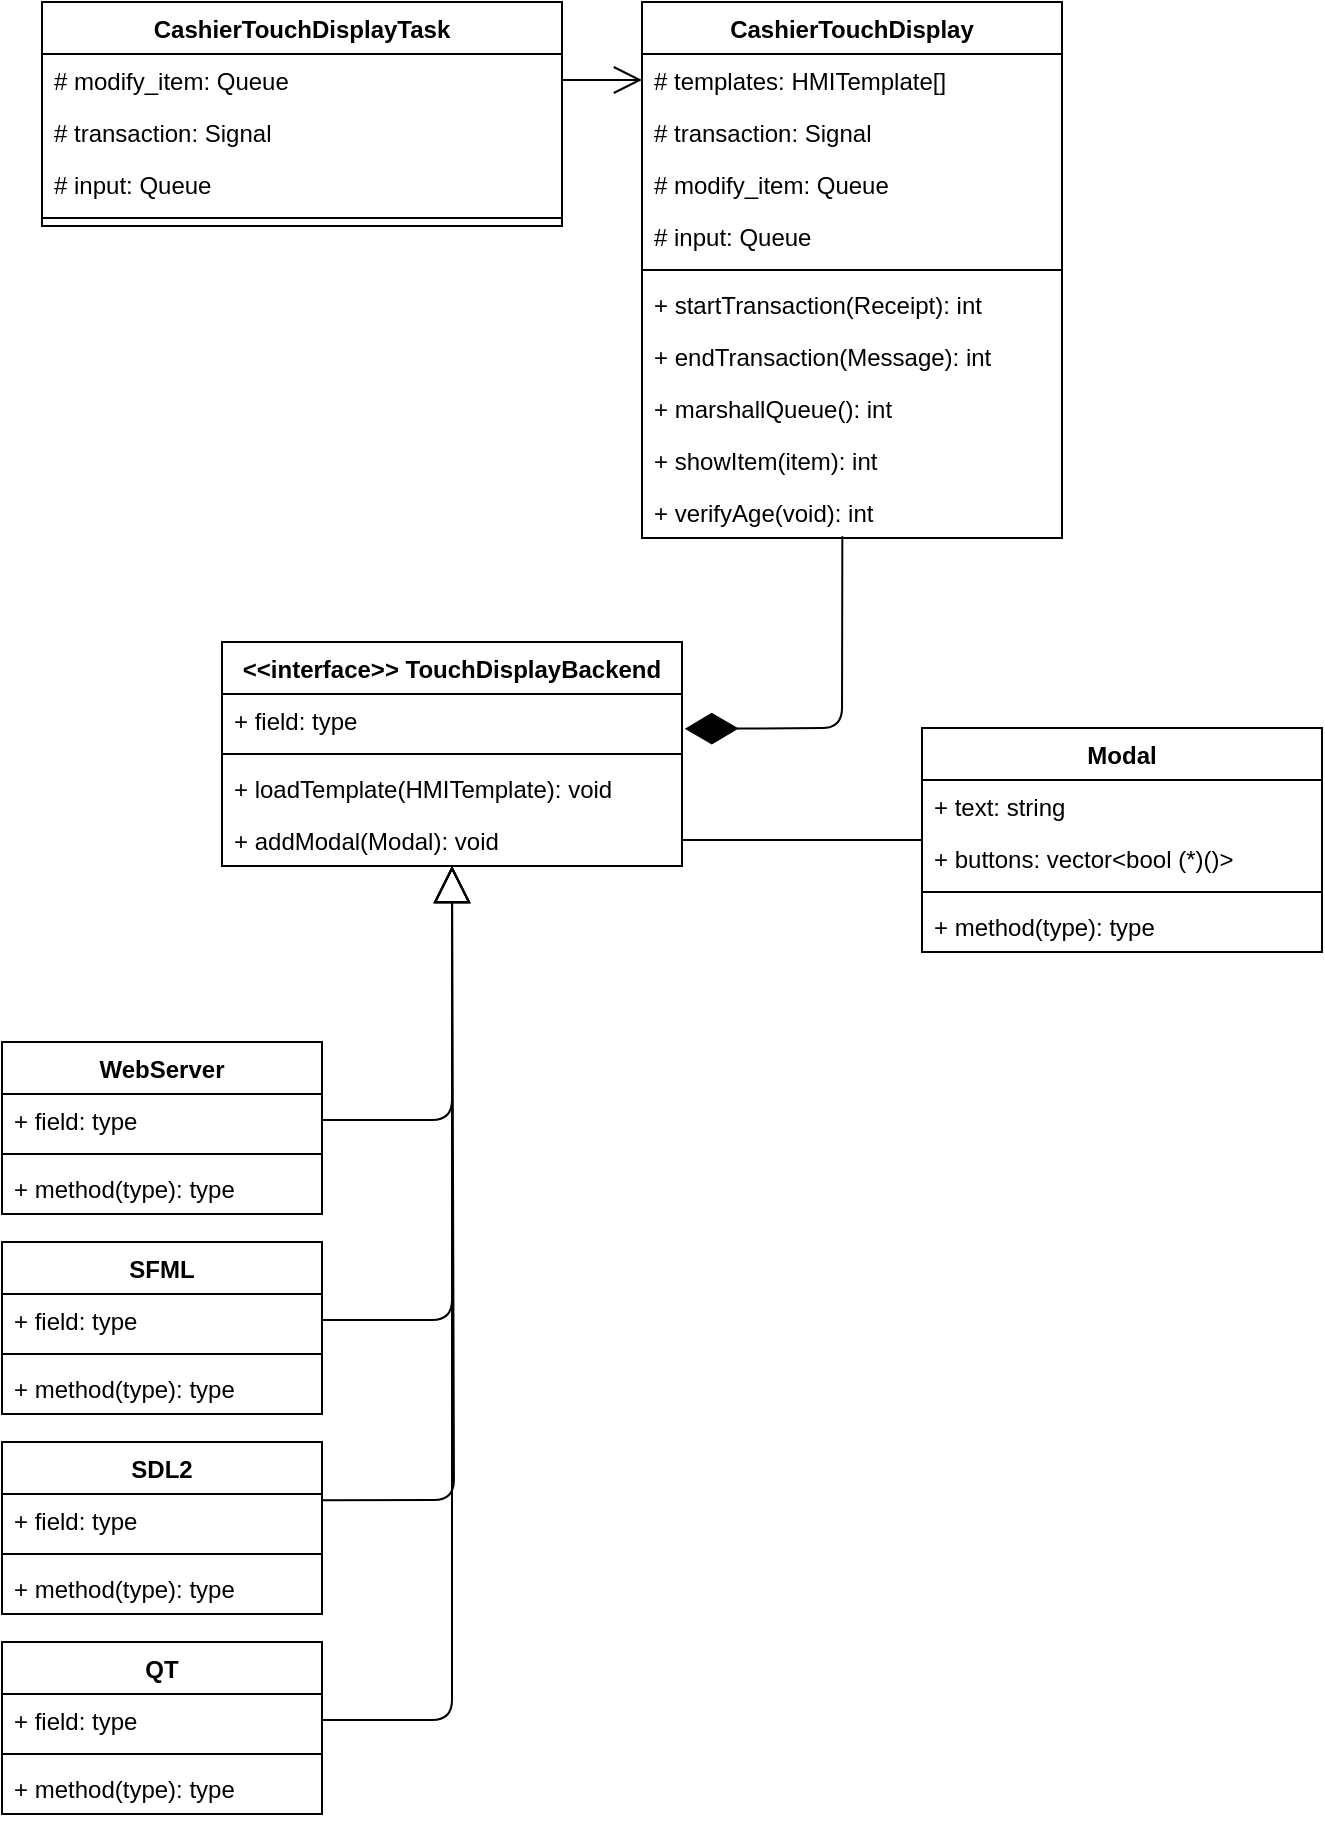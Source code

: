 <mxfile version="13.7.9" type="device"><diagram id="EebzAopcoUJi2itTid_p" name="Page-1"><mxGraphModel dx="813" dy="503" grid="1" gridSize="10" guides="1" tooltips="1" connect="1" arrows="1" fold="1" page="1" pageScale="1" pageWidth="850" pageHeight="1100" math="0" shadow="0"><root><mxCell id="0"/><mxCell id="1" parent="0"/><mxCell id="Y0An3jlqysg56Uzm1vk1-41" value="" style="endArrow=block;endSize=16;endFill=0;html=1;fontStyle=1" parent="1" source="Y0An3jlqysg56Uzm1vk1-22" target="Y0An3jlqysg56Uzm1vk1-15" edge="1"><mxGeometry x="0.125" y="-50" width="160" relative="1" as="geometry"><mxPoint x="240" y="660" as="sourcePoint"/><mxPoint x="290" y="560" as="targetPoint"/><Array as="points"><mxPoint x="305" y="649"/></Array><mxPoint as="offset"/></mxGeometry></mxCell><mxCell id="Y0An3jlqysg56Uzm1vk1-55" value="" style="endArrow=diamondThin;endFill=1;endSize=24;html=1;strokeColor=#000000;exitX=0.477;exitY=0.967;exitDx=0;exitDy=0;exitPerimeter=0;entryX=1.006;entryY=0.67;entryDx=0;entryDy=0;entryPerimeter=0;" parent="1" source="Y0An3jlqysg56Uzm1vk1-62" target="Y0An3jlqysg56Uzm1vk1-13" edge="1"><mxGeometry width="160" relative="1" as="geometry"><mxPoint x="440" y="372.71" as="sourcePoint"/><mxPoint x="530" y="420" as="targetPoint"/><Array as="points"><mxPoint x="500" y="453"/></Array></mxGeometry></mxCell><mxCell id="Y0An3jlqysg56Uzm1vk1-54" value="" style="endArrow=open;endFill=1;endSize=12;html=1;strokeColor=#000000;exitX=1;exitY=0.5;exitDx=0;exitDy=0;" parent="1" source="Y0An3jlqysg56Uzm1vk1-17" target="Y0An3jlqysg56Uzm1vk1-49" edge="1"><mxGeometry width="160" relative="1" as="geometry"><mxPoint x="290" y="129" as="sourcePoint"/><mxPoint x="480" y="250" as="targetPoint"/></mxGeometry></mxCell><mxCell id="Y0An3jlqysg56Uzm1vk1-67" value="" style="endArrow=block;endSize=16;endFill=0;html=1;" parent="1" source="Y0An3jlqysg56Uzm1vk1-26" target="Y0An3jlqysg56Uzm1vk1-15" edge="1"><mxGeometry x="0.125" y="-50" width="160" relative="1" as="geometry"><mxPoint x="260" y="762.77" as="sourcePoint"/><mxPoint x="320.4" y="610.004" as="targetPoint"/><Array as="points"><mxPoint x="305" y="749"/></Array><mxPoint as="offset"/></mxGeometry></mxCell><mxCell id="Y0An3jlqysg56Uzm1vk1-68" value="" style="endArrow=block;endSize=16;endFill=0;html=1;exitX=0.999;exitY=0.121;exitDx=0;exitDy=0;exitPerimeter=0;" parent="1" source="Y0An3jlqysg56Uzm1vk1-30" target="Y0An3jlqysg56Uzm1vk1-15" edge="1"><mxGeometry x="0.125" y="-50" width="160" relative="1" as="geometry"><mxPoint x="250" y="766.017" as="sourcePoint"/><mxPoint x="315.558" y="506" as="targetPoint"/><Array as="points"><mxPoint x="306" y="839"/></Array><mxPoint as="offset"/></mxGeometry></mxCell><mxCell id="Y0An3jlqysg56Uzm1vk1-69" value="" style="endArrow=block;endSize=16;endFill=0;html=1;exitX=1;exitY=0.5;exitDx=0;exitDy=0;" parent="1" source="Y0An3jlqysg56Uzm1vk1-34" target="Y0An3jlqysg56Uzm1vk1-15" edge="1"><mxGeometry x="0.125" y="-50" width="160" relative="1" as="geometry"><mxPoint x="260" y="776.017" as="sourcePoint"/><mxPoint x="325.558" y="516" as="targetPoint"/><Array as="points"><mxPoint x="305" y="949"/></Array><mxPoint as="offset"/></mxGeometry></mxCell><mxCell id="Y0An3jlqysg56Uzm1vk1-75" style="edgeStyle=orthogonalEdgeStyle;rounded=0;orthogonalLoop=1;jettySize=auto;html=1;entryX=1;entryY=0.5;entryDx=0;entryDy=0;endArrow=none;endFill=0;strokeColor=#000000;" parent="1" source="Y0An3jlqysg56Uzm1vk1-70" target="Y0An3jlqysg56Uzm1vk1-15" edge="1"><mxGeometry relative="1" as="geometry"/></mxCell><mxCell id="Y0An3jlqysg56Uzm1vk1-21" value="WebServer" style="swimlane;fontStyle=1;align=center;verticalAlign=top;childLayout=stackLayout;horizontal=1;startSize=26;horizontalStack=0;resizeParent=1;resizeParentMax=0;resizeLast=0;collapsible=1;marginBottom=0;strokeColor=#000000;" parent="1" vertex="1"><mxGeometry x="80" y="610" width="160" height="86" as="geometry"/></mxCell><mxCell id="Y0An3jlqysg56Uzm1vk1-22" value="+ field: type" style="text;strokeColor=none;fillColor=none;align=left;verticalAlign=top;spacingLeft=4;spacingRight=4;overflow=hidden;rotatable=0;points=[[0,0.5],[1,0.5]];portConstraint=eastwest;" parent="Y0An3jlqysg56Uzm1vk1-21" vertex="1"><mxGeometry y="26" width="160" height="26" as="geometry"/></mxCell><mxCell id="Y0An3jlqysg56Uzm1vk1-23" value="" style="line;strokeWidth=1;fillColor=none;align=left;verticalAlign=middle;spacingTop=-1;spacingLeft=3;spacingRight=3;rotatable=0;labelPosition=right;points=[];portConstraint=eastwest;" parent="Y0An3jlqysg56Uzm1vk1-21" vertex="1"><mxGeometry y="52" width="160" height="8" as="geometry"/></mxCell><mxCell id="Y0An3jlqysg56Uzm1vk1-24" value="+ method(type): type" style="text;strokeColor=none;fillColor=none;align=left;verticalAlign=top;spacingLeft=4;spacingRight=4;overflow=hidden;rotatable=0;points=[[0,0.5],[1,0.5]];portConstraint=eastwest;" parent="Y0An3jlqysg56Uzm1vk1-21" vertex="1"><mxGeometry y="60" width="160" height="26" as="geometry"/></mxCell><mxCell id="Y0An3jlqysg56Uzm1vk1-25" value="SFML" style="swimlane;fontStyle=1;align=center;verticalAlign=top;childLayout=stackLayout;horizontal=1;startSize=26;horizontalStack=0;resizeParent=1;resizeParentMax=0;resizeLast=0;collapsible=1;marginBottom=0;strokeColor=#000000;" parent="1" vertex="1"><mxGeometry x="80" y="710" width="160" height="86" as="geometry"/></mxCell><mxCell id="Y0An3jlqysg56Uzm1vk1-26" value="+ field: type" style="text;strokeColor=none;fillColor=none;align=left;verticalAlign=top;spacingLeft=4;spacingRight=4;overflow=hidden;rotatable=0;points=[[0,0.5],[1,0.5]];portConstraint=eastwest;" parent="Y0An3jlqysg56Uzm1vk1-25" vertex="1"><mxGeometry y="26" width="160" height="26" as="geometry"/></mxCell><mxCell id="Y0An3jlqysg56Uzm1vk1-27" value="" style="line;strokeWidth=1;fillColor=none;align=left;verticalAlign=middle;spacingTop=-1;spacingLeft=3;spacingRight=3;rotatable=0;labelPosition=right;points=[];portConstraint=eastwest;" parent="Y0An3jlqysg56Uzm1vk1-25" vertex="1"><mxGeometry y="52" width="160" height="8" as="geometry"/></mxCell><mxCell id="Y0An3jlqysg56Uzm1vk1-28" value="+ method(type): type" style="text;strokeColor=none;fillColor=none;align=left;verticalAlign=top;spacingLeft=4;spacingRight=4;overflow=hidden;rotatable=0;points=[[0,0.5],[1,0.5]];portConstraint=eastwest;" parent="Y0An3jlqysg56Uzm1vk1-25" vertex="1"><mxGeometry y="60" width="160" height="26" as="geometry"/></mxCell><mxCell id="Y0An3jlqysg56Uzm1vk1-48" value="CashierTouchDisplay" style="swimlane;fontStyle=1;align=center;verticalAlign=top;childLayout=stackLayout;horizontal=1;startSize=26;horizontalStack=0;resizeParent=1;resizeParentMax=0;resizeLast=0;collapsible=1;marginBottom=0;strokeColor=#000000;" parent="1" vertex="1"><mxGeometry x="400" y="90" width="210" height="268" as="geometry"/></mxCell><mxCell id="Y0An3jlqysg56Uzm1vk1-49" value="# templates: HMITemplate[]" style="text;strokeColor=none;fillColor=none;align=left;verticalAlign=top;spacingLeft=4;spacingRight=4;overflow=hidden;rotatable=0;points=[[0,0.5],[1,0.5]];portConstraint=eastwest;" parent="Y0An3jlqysg56Uzm1vk1-48" vertex="1"><mxGeometry y="26" width="210" height="26" as="geometry"/></mxCell><mxCell id="MlYIVtfRMITNdNM9kv18-11" value="# transaction: Signal" style="text;strokeColor=none;fillColor=none;align=left;verticalAlign=top;spacingLeft=4;spacingRight=4;overflow=hidden;rotatable=0;points=[[0,0.5],[1,0.5]];portConstraint=eastwest;" vertex="1" parent="Y0An3jlqysg56Uzm1vk1-48"><mxGeometry y="52" width="210" height="26" as="geometry"/></mxCell><mxCell id="MlYIVtfRMITNdNM9kv18-12" value="# modify_item: Queue" style="text;strokeColor=none;fillColor=none;align=left;verticalAlign=top;spacingLeft=4;spacingRight=4;overflow=hidden;rotatable=0;points=[[0,0.5],[1,0.5]];portConstraint=eastwest;" vertex="1" parent="Y0An3jlqysg56Uzm1vk1-48"><mxGeometry y="78" width="210" height="26" as="geometry"/></mxCell><mxCell id="MlYIVtfRMITNdNM9kv18-19" value="# input: Queue" style="text;strokeColor=none;fillColor=none;align=left;verticalAlign=top;spacingLeft=4;spacingRight=4;overflow=hidden;rotatable=0;points=[[0,0.5],[1,0.5]];portConstraint=eastwest;" vertex="1" parent="Y0An3jlqysg56Uzm1vk1-48"><mxGeometry y="104" width="210" height="26" as="geometry"/></mxCell><mxCell id="Y0An3jlqysg56Uzm1vk1-50" value="" style="line;strokeWidth=1;fillColor=none;align=left;verticalAlign=middle;spacingTop=-1;spacingLeft=3;spacingRight=3;rotatable=0;labelPosition=right;points=[];portConstraint=eastwest;" parent="Y0An3jlqysg56Uzm1vk1-48" vertex="1"><mxGeometry y="130" width="210" height="8" as="geometry"/></mxCell><mxCell id="Y0An3jlqysg56Uzm1vk1-51" value="+ startTransaction(Receipt): int" style="text;strokeColor=none;fillColor=none;align=left;verticalAlign=top;spacingLeft=4;spacingRight=4;overflow=hidden;rotatable=0;points=[[0,0.5],[1,0.5]];portConstraint=eastwest;" parent="Y0An3jlqysg56Uzm1vk1-48" vertex="1"><mxGeometry y="138" width="210" height="26" as="geometry"/></mxCell><mxCell id="MlYIVtfRMITNdNM9kv18-6" value="+ endTransaction(Message): int" style="text;strokeColor=none;fillColor=none;align=left;verticalAlign=top;spacingLeft=4;spacingRight=4;overflow=hidden;rotatable=0;points=[[0,0.5],[1,0.5]];portConstraint=eastwest;" vertex="1" parent="Y0An3jlqysg56Uzm1vk1-48"><mxGeometry y="164" width="210" height="26" as="geometry"/></mxCell><mxCell id="MlYIVtfRMITNdNM9kv18-21" value="+ marshallQueue(): int" style="text;strokeColor=none;fillColor=none;align=left;verticalAlign=top;spacingLeft=4;spacingRight=4;overflow=hidden;rotatable=0;points=[[0,0.5],[1,0.5]];portConstraint=eastwest;" vertex="1" parent="Y0An3jlqysg56Uzm1vk1-48"><mxGeometry y="190" width="210" height="26" as="geometry"/></mxCell><mxCell id="MlYIVtfRMITNdNM9kv18-7" value="+ showItem(item): int" style="text;strokeColor=none;fillColor=none;align=left;verticalAlign=top;spacingLeft=4;spacingRight=4;overflow=hidden;rotatable=0;points=[[0,0.5],[1,0.5]];portConstraint=eastwest;" vertex="1" parent="Y0An3jlqysg56Uzm1vk1-48"><mxGeometry y="216" width="210" height="26" as="geometry"/></mxCell><mxCell id="Y0An3jlqysg56Uzm1vk1-62" value="+ verifyAge(void): int" style="text;strokeColor=none;fillColor=none;align=left;verticalAlign=top;spacingLeft=4;spacingRight=4;overflow=hidden;rotatable=0;points=[[0,0.5],[1,0.5]];portConstraint=eastwest;" parent="Y0An3jlqysg56Uzm1vk1-48" vertex="1"><mxGeometry y="242" width="210" height="26" as="geometry"/></mxCell><mxCell id="Y0An3jlqysg56Uzm1vk1-16" value="CashierTouchDisplayTask" style="swimlane;fontStyle=1;align=center;verticalAlign=top;childLayout=stackLayout;horizontal=1;startSize=26;horizontalStack=0;resizeParent=1;resizeParentMax=0;resizeLast=0;collapsible=1;marginBottom=0;strokeColor=#000000;" parent="1" vertex="1"><mxGeometry x="100" y="90" width="260" height="112" as="geometry"/></mxCell><mxCell id="Y0An3jlqysg56Uzm1vk1-17" value="# modify_item: Queue" style="text;strokeColor=none;fillColor=none;align=left;verticalAlign=top;spacingLeft=4;spacingRight=4;overflow=hidden;rotatable=0;points=[[0,0.5],[1,0.5]];portConstraint=eastwest;" parent="Y0An3jlqysg56Uzm1vk1-16" vertex="1"><mxGeometry y="26" width="260" height="26" as="geometry"/></mxCell><mxCell id="MlYIVtfRMITNdNM9kv18-8" value="# transaction: Signal" style="text;strokeColor=none;fillColor=none;align=left;verticalAlign=top;spacingLeft=4;spacingRight=4;overflow=hidden;rotatable=0;points=[[0,0.5],[1,0.5]];portConstraint=eastwest;" vertex="1" parent="Y0An3jlqysg56Uzm1vk1-16"><mxGeometry y="52" width="260" height="26" as="geometry"/></mxCell><mxCell id="MlYIVtfRMITNdNM9kv18-18" value="# input: Queue" style="text;strokeColor=none;fillColor=none;align=left;verticalAlign=top;spacingLeft=4;spacingRight=4;overflow=hidden;rotatable=0;points=[[0,0.5],[1,0.5]];portConstraint=eastwest;" vertex="1" parent="Y0An3jlqysg56Uzm1vk1-16"><mxGeometry y="78" width="260" height="26" as="geometry"/></mxCell><mxCell id="Y0An3jlqysg56Uzm1vk1-18" value="" style="line;strokeWidth=1;fillColor=none;align=left;verticalAlign=middle;spacingTop=-1;spacingLeft=3;spacingRight=3;rotatable=0;labelPosition=right;points=[];portConstraint=eastwest;" parent="Y0An3jlqysg56Uzm1vk1-16" vertex="1"><mxGeometry y="104" width="260" height="8" as="geometry"/></mxCell><mxCell id="Y0An3jlqysg56Uzm1vk1-29" value="SDL2" style="swimlane;fontStyle=1;align=center;verticalAlign=top;childLayout=stackLayout;horizontal=1;startSize=26;horizontalStack=0;resizeParent=1;resizeParentMax=0;resizeLast=0;collapsible=1;marginBottom=0;strokeColor=#000000;" parent="1" vertex="1"><mxGeometry x="80" y="810" width="160" height="86" as="geometry"/></mxCell><mxCell id="Y0An3jlqysg56Uzm1vk1-30" value="+ field: type" style="text;strokeColor=none;fillColor=none;align=left;verticalAlign=top;spacingLeft=4;spacingRight=4;overflow=hidden;rotatable=0;points=[[0,0.5],[1,0.5]];portConstraint=eastwest;" parent="Y0An3jlqysg56Uzm1vk1-29" vertex="1"><mxGeometry y="26" width="160" height="26" as="geometry"/></mxCell><mxCell id="Y0An3jlqysg56Uzm1vk1-31" value="" style="line;strokeWidth=1;fillColor=none;align=left;verticalAlign=middle;spacingTop=-1;spacingLeft=3;spacingRight=3;rotatable=0;labelPosition=right;points=[];portConstraint=eastwest;" parent="Y0An3jlqysg56Uzm1vk1-29" vertex="1"><mxGeometry y="52" width="160" height="8" as="geometry"/></mxCell><mxCell id="Y0An3jlqysg56Uzm1vk1-32" value="+ method(type): type" style="text;strokeColor=none;fillColor=none;align=left;verticalAlign=top;spacingLeft=4;spacingRight=4;overflow=hidden;rotatable=0;points=[[0,0.5],[1,0.5]];portConstraint=eastwest;" parent="Y0An3jlqysg56Uzm1vk1-29" vertex="1"><mxGeometry y="60" width="160" height="26" as="geometry"/></mxCell><mxCell id="Y0An3jlqysg56Uzm1vk1-33" value="QT" style="swimlane;fontStyle=1;align=center;verticalAlign=top;childLayout=stackLayout;horizontal=1;startSize=26;horizontalStack=0;resizeParent=1;resizeParentMax=0;resizeLast=0;collapsible=1;marginBottom=0;strokeColor=#000000;" parent="1" vertex="1"><mxGeometry x="80" y="910" width="160" height="86" as="geometry"/></mxCell><mxCell id="Y0An3jlqysg56Uzm1vk1-34" value="+ field: type" style="text;strokeColor=none;fillColor=none;align=left;verticalAlign=top;spacingLeft=4;spacingRight=4;overflow=hidden;rotatable=0;points=[[0,0.5],[1,0.5]];portConstraint=eastwest;" parent="Y0An3jlqysg56Uzm1vk1-33" vertex="1"><mxGeometry y="26" width="160" height="26" as="geometry"/></mxCell><mxCell id="Y0An3jlqysg56Uzm1vk1-35" value="" style="line;strokeWidth=1;fillColor=none;align=left;verticalAlign=middle;spacingTop=-1;spacingLeft=3;spacingRight=3;rotatable=0;labelPosition=right;points=[];portConstraint=eastwest;" parent="Y0An3jlqysg56Uzm1vk1-33" vertex="1"><mxGeometry y="52" width="160" height="8" as="geometry"/></mxCell><mxCell id="Y0An3jlqysg56Uzm1vk1-36" value="+ method(type): type" style="text;strokeColor=none;fillColor=none;align=left;verticalAlign=top;spacingLeft=4;spacingRight=4;overflow=hidden;rotatable=0;points=[[0,0.5],[1,0.5]];portConstraint=eastwest;" parent="Y0An3jlqysg56Uzm1vk1-33" vertex="1"><mxGeometry y="60" width="160" height="26" as="geometry"/></mxCell><mxCell id="Y0An3jlqysg56Uzm1vk1-12" value="&lt;&lt;interface&gt;&gt; TouchDisplayBackend" style="swimlane;fontStyle=1;align=center;verticalAlign=top;childLayout=stackLayout;horizontal=1;startSize=26;horizontalStack=0;resizeParent=1;resizeParentMax=0;resizeLast=0;collapsible=1;marginBottom=0;strokeColor=#000000;" parent="1" vertex="1"><mxGeometry x="190" y="410" width="230" height="112" as="geometry"><mxRectangle x="190" y="210" width="110" height="30" as="alternateBounds"/></mxGeometry></mxCell><mxCell id="Y0An3jlqysg56Uzm1vk1-13" value="+ field: type" style="text;strokeColor=none;fillColor=none;align=left;verticalAlign=top;spacingLeft=4;spacingRight=4;overflow=hidden;rotatable=0;points=[[0,0.5],[1,0.5]];portConstraint=eastwest;" parent="Y0An3jlqysg56Uzm1vk1-12" vertex="1"><mxGeometry y="26" width="230" height="26" as="geometry"/></mxCell><mxCell id="Y0An3jlqysg56Uzm1vk1-14" value="" style="line;strokeWidth=1;fillColor=none;align=left;verticalAlign=middle;spacingTop=-1;spacingLeft=3;spacingRight=3;rotatable=0;labelPosition=right;points=[];portConstraint=eastwest;" parent="Y0An3jlqysg56Uzm1vk1-12" vertex="1"><mxGeometry y="52" width="230" height="8" as="geometry"/></mxCell><mxCell id="Y0An3jlqysg56Uzm1vk1-76" value="+ loadTemplate(HMITemplate): void" style="text;strokeColor=none;fillColor=none;align=left;verticalAlign=top;spacingLeft=4;spacingRight=4;overflow=hidden;rotatable=0;points=[[0,0.5],[1,0.5]];portConstraint=eastwest;" parent="Y0An3jlqysg56Uzm1vk1-12" vertex="1"><mxGeometry y="60" width="230" height="26" as="geometry"/></mxCell><mxCell id="Y0An3jlqysg56Uzm1vk1-15" value="+ addModal(Modal): void" style="text;strokeColor=none;fillColor=none;align=left;verticalAlign=top;spacingLeft=4;spacingRight=4;overflow=hidden;rotatable=0;points=[[0,0.5],[1,0.5]];portConstraint=eastwest;" parent="Y0An3jlqysg56Uzm1vk1-12" vertex="1"><mxGeometry y="86" width="230" height="26" as="geometry"/></mxCell><mxCell id="Y0An3jlqysg56Uzm1vk1-70" value="Modal" style="swimlane;fontStyle=1;align=center;verticalAlign=top;childLayout=stackLayout;horizontal=1;startSize=26;horizontalStack=0;resizeParent=1;resizeParentMax=0;resizeLast=0;collapsible=1;marginBottom=0;strokeColor=#000000;" parent="1" vertex="1"><mxGeometry x="540" y="453" width="200" height="112" as="geometry"/></mxCell><mxCell id="Y0An3jlqysg56Uzm1vk1-71" value="+ text: string" style="text;strokeColor=none;fillColor=none;align=left;verticalAlign=top;spacingLeft=4;spacingRight=4;overflow=hidden;rotatable=0;points=[[0,0.5],[1,0.5]];portConstraint=eastwest;" parent="Y0An3jlqysg56Uzm1vk1-70" vertex="1"><mxGeometry y="26" width="200" height="26" as="geometry"/></mxCell><mxCell id="Y0An3jlqysg56Uzm1vk1-74" value="+ buttons: vector&lt;bool (*)()&gt;" style="text;strokeColor=none;fillColor=none;align=left;verticalAlign=top;spacingLeft=4;spacingRight=4;overflow=hidden;rotatable=0;points=[[0,0.5],[1,0.5]];portConstraint=eastwest;" parent="Y0An3jlqysg56Uzm1vk1-70" vertex="1"><mxGeometry y="52" width="200" height="26" as="geometry"/></mxCell><mxCell id="Y0An3jlqysg56Uzm1vk1-72" value="" style="line;strokeWidth=1;fillColor=none;align=left;verticalAlign=middle;spacingTop=-1;spacingLeft=3;spacingRight=3;rotatable=0;labelPosition=right;points=[];portConstraint=eastwest;" parent="Y0An3jlqysg56Uzm1vk1-70" vertex="1"><mxGeometry y="78" width="200" height="8" as="geometry"/></mxCell><mxCell id="Y0An3jlqysg56Uzm1vk1-73" value="+ method(type): type" style="text;strokeColor=none;fillColor=none;align=left;verticalAlign=top;spacingLeft=4;spacingRight=4;overflow=hidden;rotatable=0;points=[[0,0.5],[1,0.5]];portConstraint=eastwest;" parent="Y0An3jlqysg56Uzm1vk1-70" vertex="1"><mxGeometry y="86" width="200" height="26" as="geometry"/></mxCell></root></mxGraphModel></diagram></mxfile>